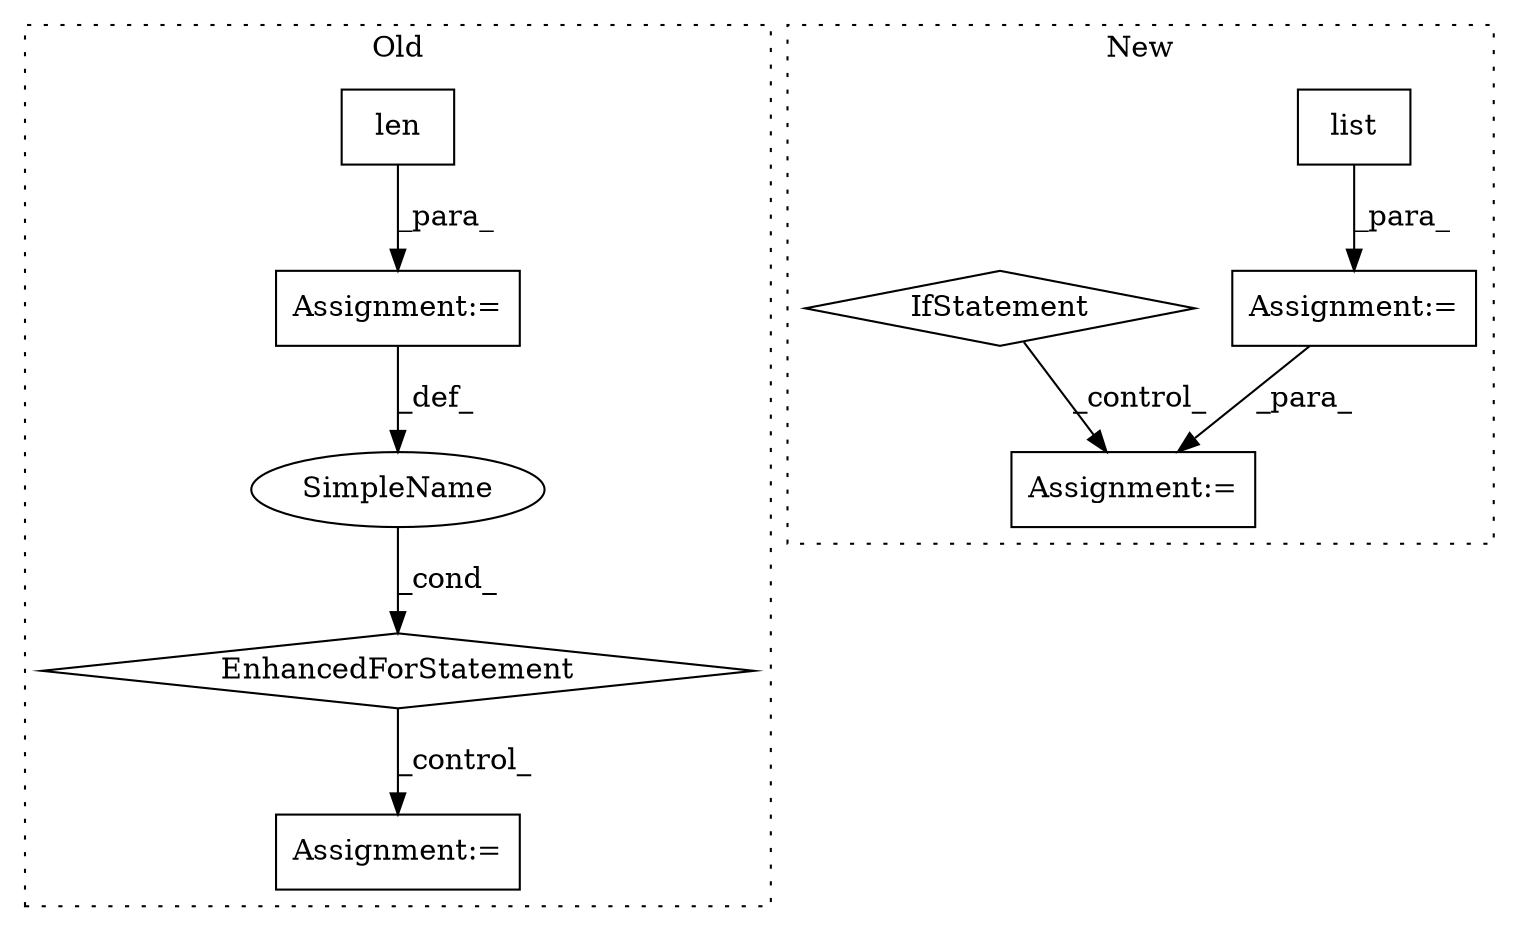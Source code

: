 digraph G {
subgraph cluster0 {
1 [label="len" a="32" s="2209,2223" l="4,1" shape="box"];
4 [label="Assignment:=" a="7" s="2323,2405" l="57,2" shape="box"];
6 [label="Assignment:=" a="7" s="2418" l="1" shape="box"];
8 [label="EnhancedForStatement" a="70" s="2323,2405" l="57,2" shape="diamond"];
9 [label="SimpleName" a="42" s="2384" l="1" shape="ellipse"];
label = "Old";
style="dotted";
}
subgraph cluster1 {
2 [label="list" a="32" s="2376" l="6" shape="box"];
3 [label="Assignment:=" a="7" s="2375" l="1" shape="box"];
5 [label="Assignment:=" a="7" s="2663" l="1" shape="box"];
7 [label="IfStatement" a="25" s="2584,2613" l="4,2" shape="diamond"];
label = "New";
style="dotted";
}
1 -> 4 [label="_para_"];
2 -> 3 [label="_para_"];
3 -> 5 [label="_para_"];
4 -> 9 [label="_def_"];
7 -> 5 [label="_control_"];
8 -> 6 [label="_control_"];
9 -> 8 [label="_cond_"];
}